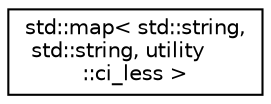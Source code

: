 digraph "Graphical Class Hierarchy"
{
  edge [fontname="Helvetica",fontsize="10",labelfontname="Helvetica",labelfontsize="10"];
  node [fontname="Helvetica",fontsize="10",shape=record];
  rankdir="LR";
  Node0 [label="std::map\< std::string,\l std::string, utility\l::ci_less \>",height=0.2,width=0.4,color="black", fillcolor="white", style="filled",URL="$classstd_1_1map.html"];
}
